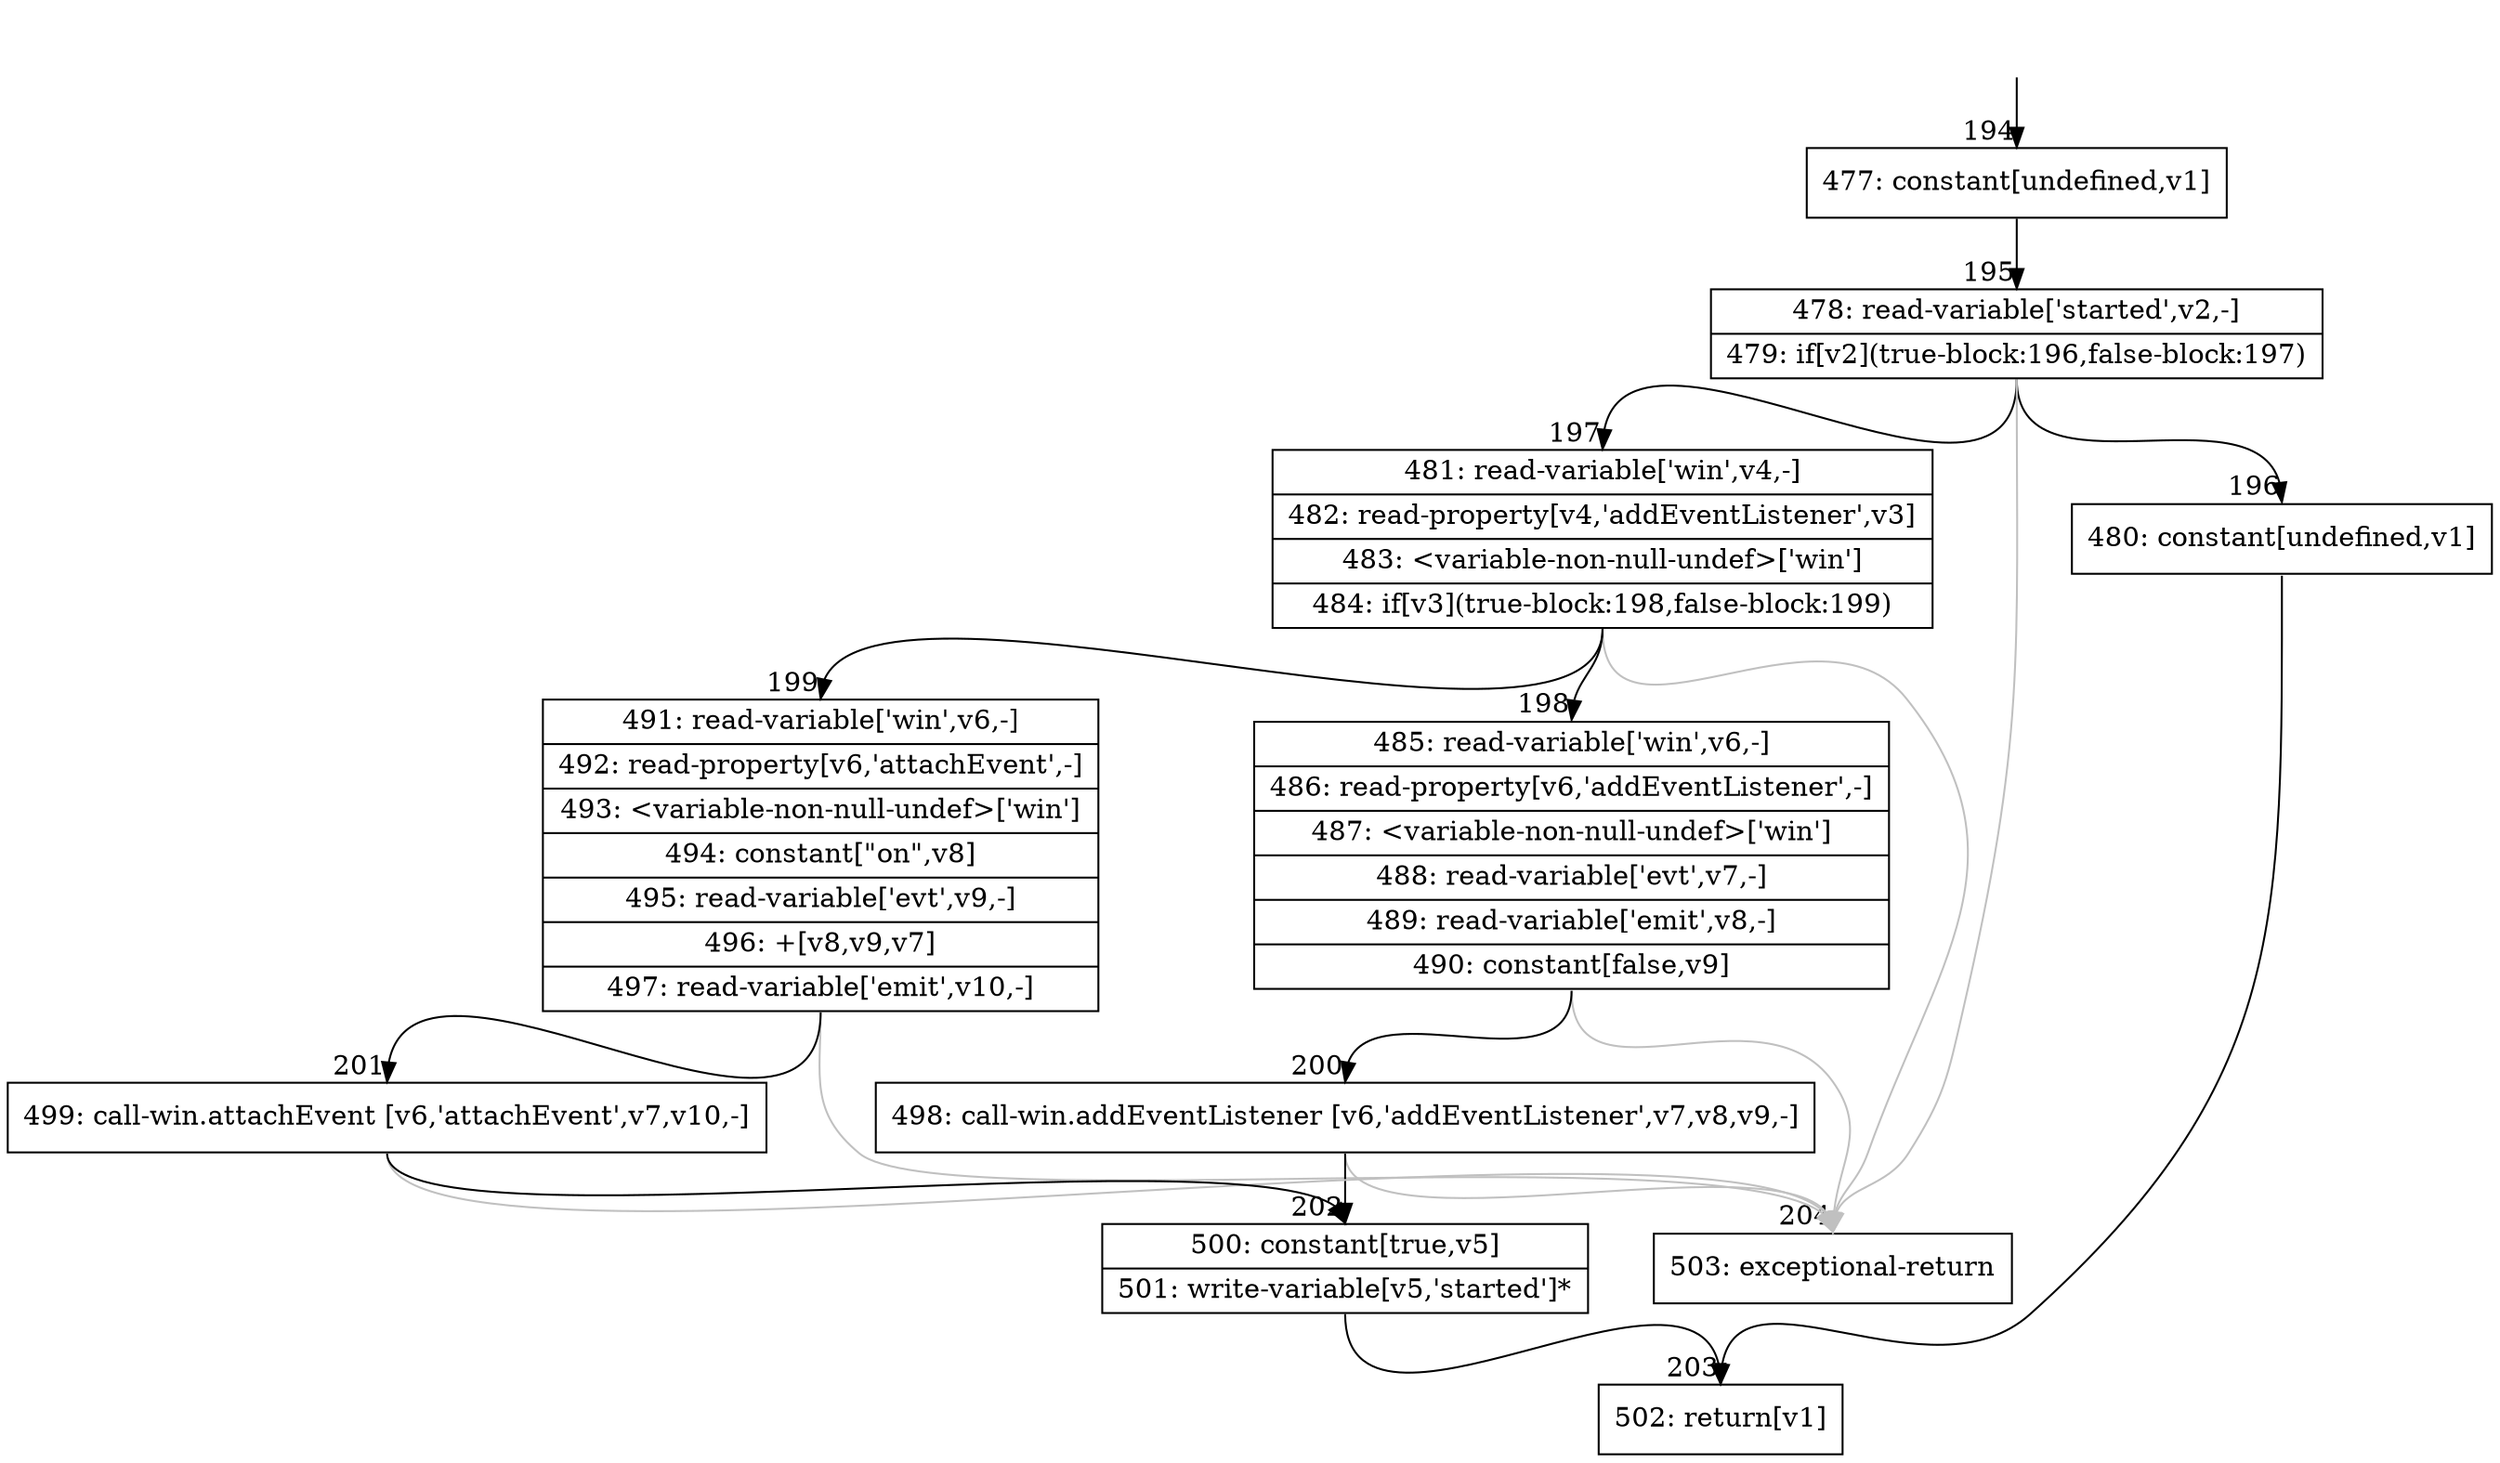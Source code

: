 digraph {
rankdir="TD"
BB_entry23[shape=none,label=""];
BB_entry23 -> BB194 [tailport=s, headport=n, headlabel="    194"]
BB194 [shape=record label="{477: constant[undefined,v1]}" ] 
BB194 -> BB195 [tailport=s, headport=n, headlabel="      195"]
BB195 [shape=record label="{478: read-variable['started',v2,-]|479: if[v2](true-block:196,false-block:197)}" ] 
BB195 -> BB196 [tailport=s, headport=n, headlabel="      196"]
BB195 -> BB197 [tailport=s, headport=n, headlabel="      197"]
BB195 -> BB204 [tailport=s, headport=n, color=gray, headlabel="      204"]
BB196 [shape=record label="{480: constant[undefined,v1]}" ] 
BB196 -> BB203 [tailport=s, headport=n, headlabel="      203"]
BB197 [shape=record label="{481: read-variable['win',v4,-]|482: read-property[v4,'addEventListener',v3]|483: \<variable-non-null-undef\>['win']|484: if[v3](true-block:198,false-block:199)}" ] 
BB197 -> BB198 [tailport=s, headport=n, headlabel="      198"]
BB197 -> BB199 [tailport=s, headport=n, headlabel="      199"]
BB197 -> BB204 [tailport=s, headport=n, color=gray]
BB198 [shape=record label="{485: read-variable['win',v6,-]|486: read-property[v6,'addEventListener',-]|487: \<variable-non-null-undef\>['win']|488: read-variable['evt',v7,-]|489: read-variable['emit',v8,-]|490: constant[false,v9]}" ] 
BB198 -> BB200 [tailport=s, headport=n, headlabel="      200"]
BB198 -> BB204 [tailport=s, headport=n, color=gray]
BB199 [shape=record label="{491: read-variable['win',v6,-]|492: read-property[v6,'attachEvent',-]|493: \<variable-non-null-undef\>['win']|494: constant[\"on\",v8]|495: read-variable['evt',v9,-]|496: +[v8,v9,v7]|497: read-variable['emit',v10,-]}" ] 
BB199 -> BB201 [tailport=s, headport=n, headlabel="      201"]
BB199 -> BB204 [tailport=s, headport=n, color=gray]
BB200 [shape=record label="{498: call-win.addEventListener [v6,'addEventListener',v7,v8,v9,-]}" ] 
BB200 -> BB202 [tailport=s, headport=n, headlabel="      202"]
BB200 -> BB204 [tailport=s, headport=n, color=gray]
BB201 [shape=record label="{499: call-win.attachEvent [v6,'attachEvent',v7,v10,-]}" ] 
BB201 -> BB202 [tailport=s, headport=n]
BB201 -> BB204 [tailport=s, headport=n, color=gray]
BB202 [shape=record label="{500: constant[true,v5]|501: write-variable[v5,'started']*}" ] 
BB202 -> BB203 [tailport=s, headport=n]
BB203 [shape=record label="{502: return[v1]}" ] 
BB204 [shape=record label="{503: exceptional-return}" ] 
//#$~ 160
}
